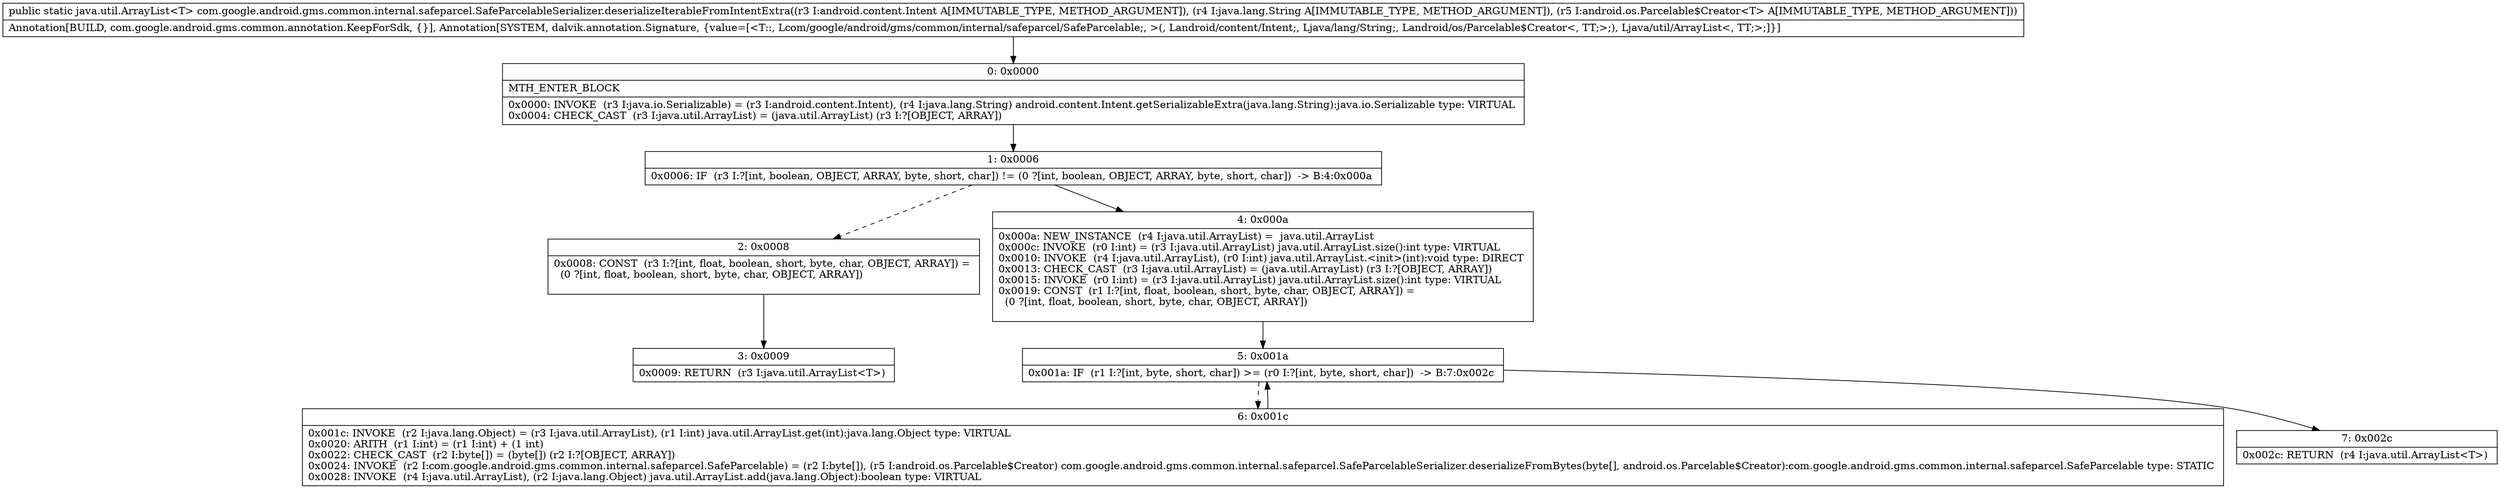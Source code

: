 digraph "CFG forcom.google.android.gms.common.internal.safeparcel.SafeParcelableSerializer.deserializeIterableFromIntentExtra(Landroid\/content\/Intent;Ljava\/lang\/String;Landroid\/os\/Parcelable$Creator;)Ljava\/util\/ArrayList;" {
Node_0 [shape=record,label="{0\:\ 0x0000|MTH_ENTER_BLOCK\l|0x0000: INVOKE  (r3 I:java.io.Serializable) = (r3 I:android.content.Intent), (r4 I:java.lang.String) android.content.Intent.getSerializableExtra(java.lang.String):java.io.Serializable type: VIRTUAL \l0x0004: CHECK_CAST  (r3 I:java.util.ArrayList) = (java.util.ArrayList) (r3 I:?[OBJECT, ARRAY]) \l}"];
Node_1 [shape=record,label="{1\:\ 0x0006|0x0006: IF  (r3 I:?[int, boolean, OBJECT, ARRAY, byte, short, char]) != (0 ?[int, boolean, OBJECT, ARRAY, byte, short, char])  \-\> B:4:0x000a \l}"];
Node_2 [shape=record,label="{2\:\ 0x0008|0x0008: CONST  (r3 I:?[int, float, boolean, short, byte, char, OBJECT, ARRAY]) = \l  (0 ?[int, float, boolean, short, byte, char, OBJECT, ARRAY])\l \l}"];
Node_3 [shape=record,label="{3\:\ 0x0009|0x0009: RETURN  (r3 I:java.util.ArrayList\<T\>) \l}"];
Node_4 [shape=record,label="{4\:\ 0x000a|0x000a: NEW_INSTANCE  (r4 I:java.util.ArrayList) =  java.util.ArrayList \l0x000c: INVOKE  (r0 I:int) = (r3 I:java.util.ArrayList) java.util.ArrayList.size():int type: VIRTUAL \l0x0010: INVOKE  (r4 I:java.util.ArrayList), (r0 I:int) java.util.ArrayList.\<init\>(int):void type: DIRECT \l0x0013: CHECK_CAST  (r3 I:java.util.ArrayList) = (java.util.ArrayList) (r3 I:?[OBJECT, ARRAY]) \l0x0015: INVOKE  (r0 I:int) = (r3 I:java.util.ArrayList) java.util.ArrayList.size():int type: VIRTUAL \l0x0019: CONST  (r1 I:?[int, float, boolean, short, byte, char, OBJECT, ARRAY]) = \l  (0 ?[int, float, boolean, short, byte, char, OBJECT, ARRAY])\l \l}"];
Node_5 [shape=record,label="{5\:\ 0x001a|0x001a: IF  (r1 I:?[int, byte, short, char]) \>= (r0 I:?[int, byte, short, char])  \-\> B:7:0x002c \l}"];
Node_6 [shape=record,label="{6\:\ 0x001c|0x001c: INVOKE  (r2 I:java.lang.Object) = (r3 I:java.util.ArrayList), (r1 I:int) java.util.ArrayList.get(int):java.lang.Object type: VIRTUAL \l0x0020: ARITH  (r1 I:int) = (r1 I:int) + (1 int) \l0x0022: CHECK_CAST  (r2 I:byte[]) = (byte[]) (r2 I:?[OBJECT, ARRAY]) \l0x0024: INVOKE  (r2 I:com.google.android.gms.common.internal.safeparcel.SafeParcelable) = (r2 I:byte[]), (r5 I:android.os.Parcelable$Creator) com.google.android.gms.common.internal.safeparcel.SafeParcelableSerializer.deserializeFromBytes(byte[], android.os.Parcelable$Creator):com.google.android.gms.common.internal.safeparcel.SafeParcelable type: STATIC \l0x0028: INVOKE  (r4 I:java.util.ArrayList), (r2 I:java.lang.Object) java.util.ArrayList.add(java.lang.Object):boolean type: VIRTUAL \l}"];
Node_7 [shape=record,label="{7\:\ 0x002c|0x002c: RETURN  (r4 I:java.util.ArrayList\<T\>) \l}"];
MethodNode[shape=record,label="{public static java.util.ArrayList\<T\> com.google.android.gms.common.internal.safeparcel.SafeParcelableSerializer.deserializeIterableFromIntentExtra((r3 I:android.content.Intent A[IMMUTABLE_TYPE, METHOD_ARGUMENT]), (r4 I:java.lang.String A[IMMUTABLE_TYPE, METHOD_ARGUMENT]), (r5 I:android.os.Parcelable$Creator\<T\> A[IMMUTABLE_TYPE, METHOD_ARGUMENT]))  | Annotation[BUILD, com.google.android.gms.common.annotation.KeepForSdk, \{\}], Annotation[SYSTEM, dalvik.annotation.Signature, \{value=[\<T::, Lcom\/google\/android\/gms\/common\/internal\/safeparcel\/SafeParcelable;, \>(, Landroid\/content\/Intent;, Ljava\/lang\/String;, Landroid\/os\/Parcelable$Creator\<, TT;\>;), Ljava\/util\/ArrayList\<, TT;\>;]\}]\l}"];
MethodNode -> Node_0;
Node_0 -> Node_1;
Node_1 -> Node_2[style=dashed];
Node_1 -> Node_4;
Node_2 -> Node_3;
Node_4 -> Node_5;
Node_5 -> Node_6[style=dashed];
Node_5 -> Node_7;
Node_6 -> Node_5;
}

